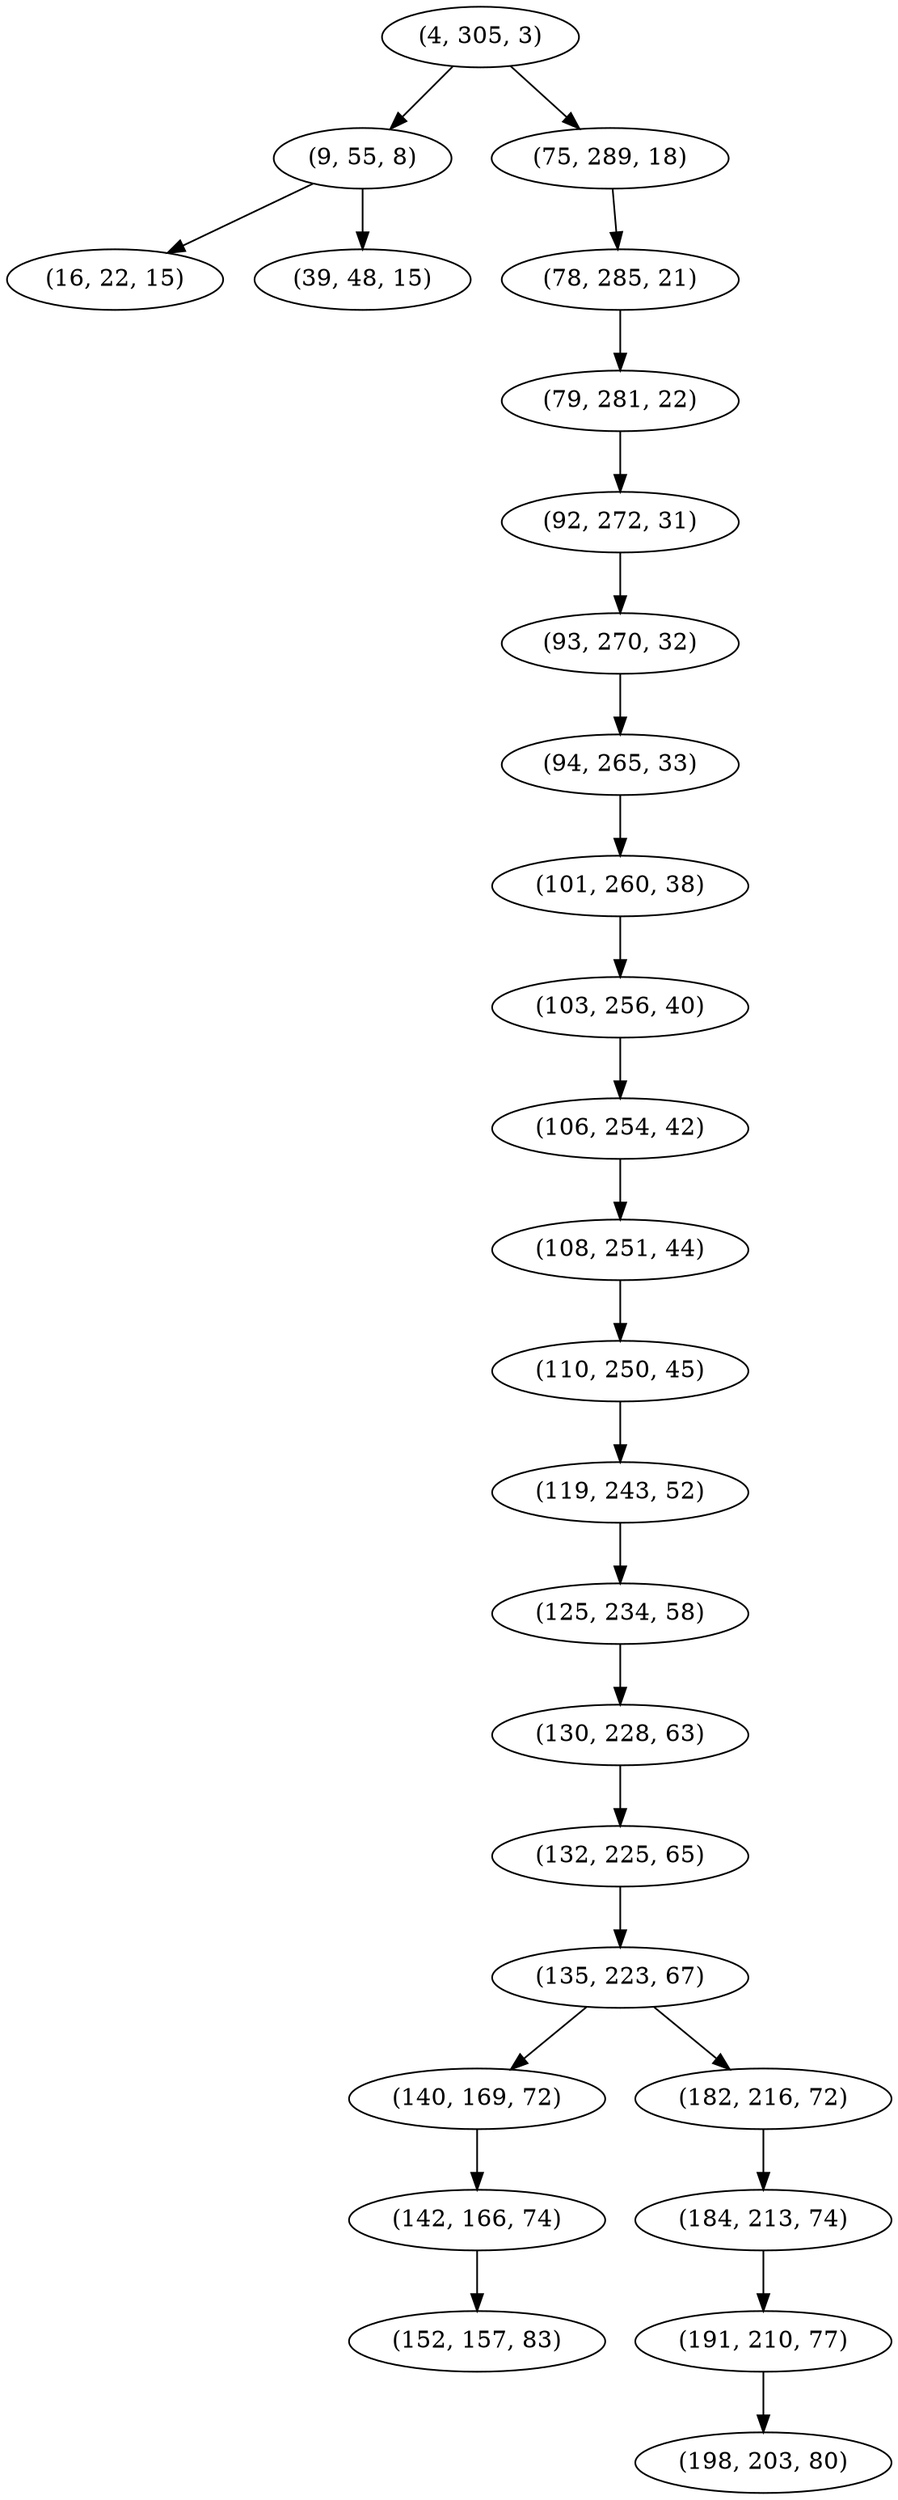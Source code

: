 digraph tree {
    "(4, 305, 3)";
    "(9, 55, 8)";
    "(16, 22, 15)";
    "(39, 48, 15)";
    "(75, 289, 18)";
    "(78, 285, 21)";
    "(79, 281, 22)";
    "(92, 272, 31)";
    "(93, 270, 32)";
    "(94, 265, 33)";
    "(101, 260, 38)";
    "(103, 256, 40)";
    "(106, 254, 42)";
    "(108, 251, 44)";
    "(110, 250, 45)";
    "(119, 243, 52)";
    "(125, 234, 58)";
    "(130, 228, 63)";
    "(132, 225, 65)";
    "(135, 223, 67)";
    "(140, 169, 72)";
    "(142, 166, 74)";
    "(152, 157, 83)";
    "(182, 216, 72)";
    "(184, 213, 74)";
    "(191, 210, 77)";
    "(198, 203, 80)";
    "(4, 305, 3)" -> "(9, 55, 8)";
    "(4, 305, 3)" -> "(75, 289, 18)";
    "(9, 55, 8)" -> "(16, 22, 15)";
    "(9, 55, 8)" -> "(39, 48, 15)";
    "(75, 289, 18)" -> "(78, 285, 21)";
    "(78, 285, 21)" -> "(79, 281, 22)";
    "(79, 281, 22)" -> "(92, 272, 31)";
    "(92, 272, 31)" -> "(93, 270, 32)";
    "(93, 270, 32)" -> "(94, 265, 33)";
    "(94, 265, 33)" -> "(101, 260, 38)";
    "(101, 260, 38)" -> "(103, 256, 40)";
    "(103, 256, 40)" -> "(106, 254, 42)";
    "(106, 254, 42)" -> "(108, 251, 44)";
    "(108, 251, 44)" -> "(110, 250, 45)";
    "(110, 250, 45)" -> "(119, 243, 52)";
    "(119, 243, 52)" -> "(125, 234, 58)";
    "(125, 234, 58)" -> "(130, 228, 63)";
    "(130, 228, 63)" -> "(132, 225, 65)";
    "(132, 225, 65)" -> "(135, 223, 67)";
    "(135, 223, 67)" -> "(140, 169, 72)";
    "(135, 223, 67)" -> "(182, 216, 72)";
    "(140, 169, 72)" -> "(142, 166, 74)";
    "(142, 166, 74)" -> "(152, 157, 83)";
    "(182, 216, 72)" -> "(184, 213, 74)";
    "(184, 213, 74)" -> "(191, 210, 77)";
    "(191, 210, 77)" -> "(198, 203, 80)";
}
